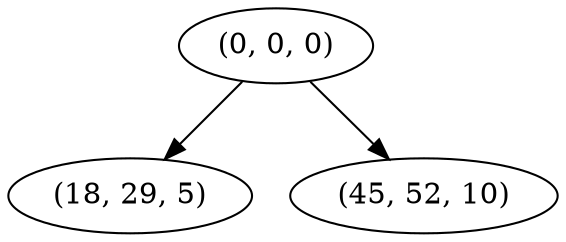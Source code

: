 digraph tree {
    "(0, 0, 0)";
    "(18, 29, 5)";
    "(45, 52, 10)";
    "(0, 0, 0)" -> "(18, 29, 5)";
    "(0, 0, 0)" -> "(45, 52, 10)";
}

